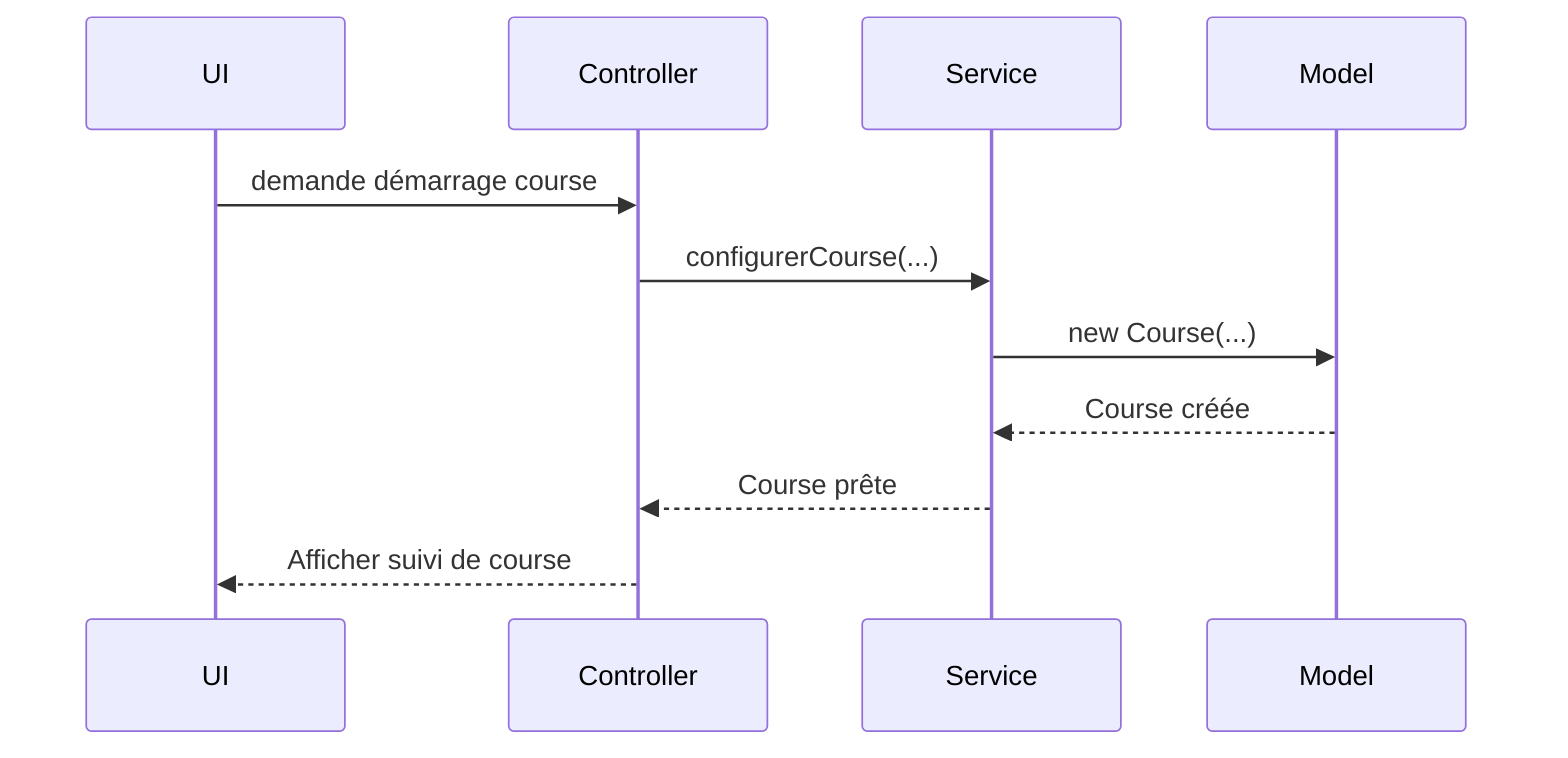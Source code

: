 sequenceDiagram
    participant UI
    participant Controller
    participant Service
    participant Model

    UI->>Controller: demande démarrage course
    Controller->>Service: configurerCourse(...)
    Service->>Model: new Course(...)
    Model-->>Service: Course créée
    Service-->>Controller: Course prête
    Controller-->>UI: Afficher suivi de course